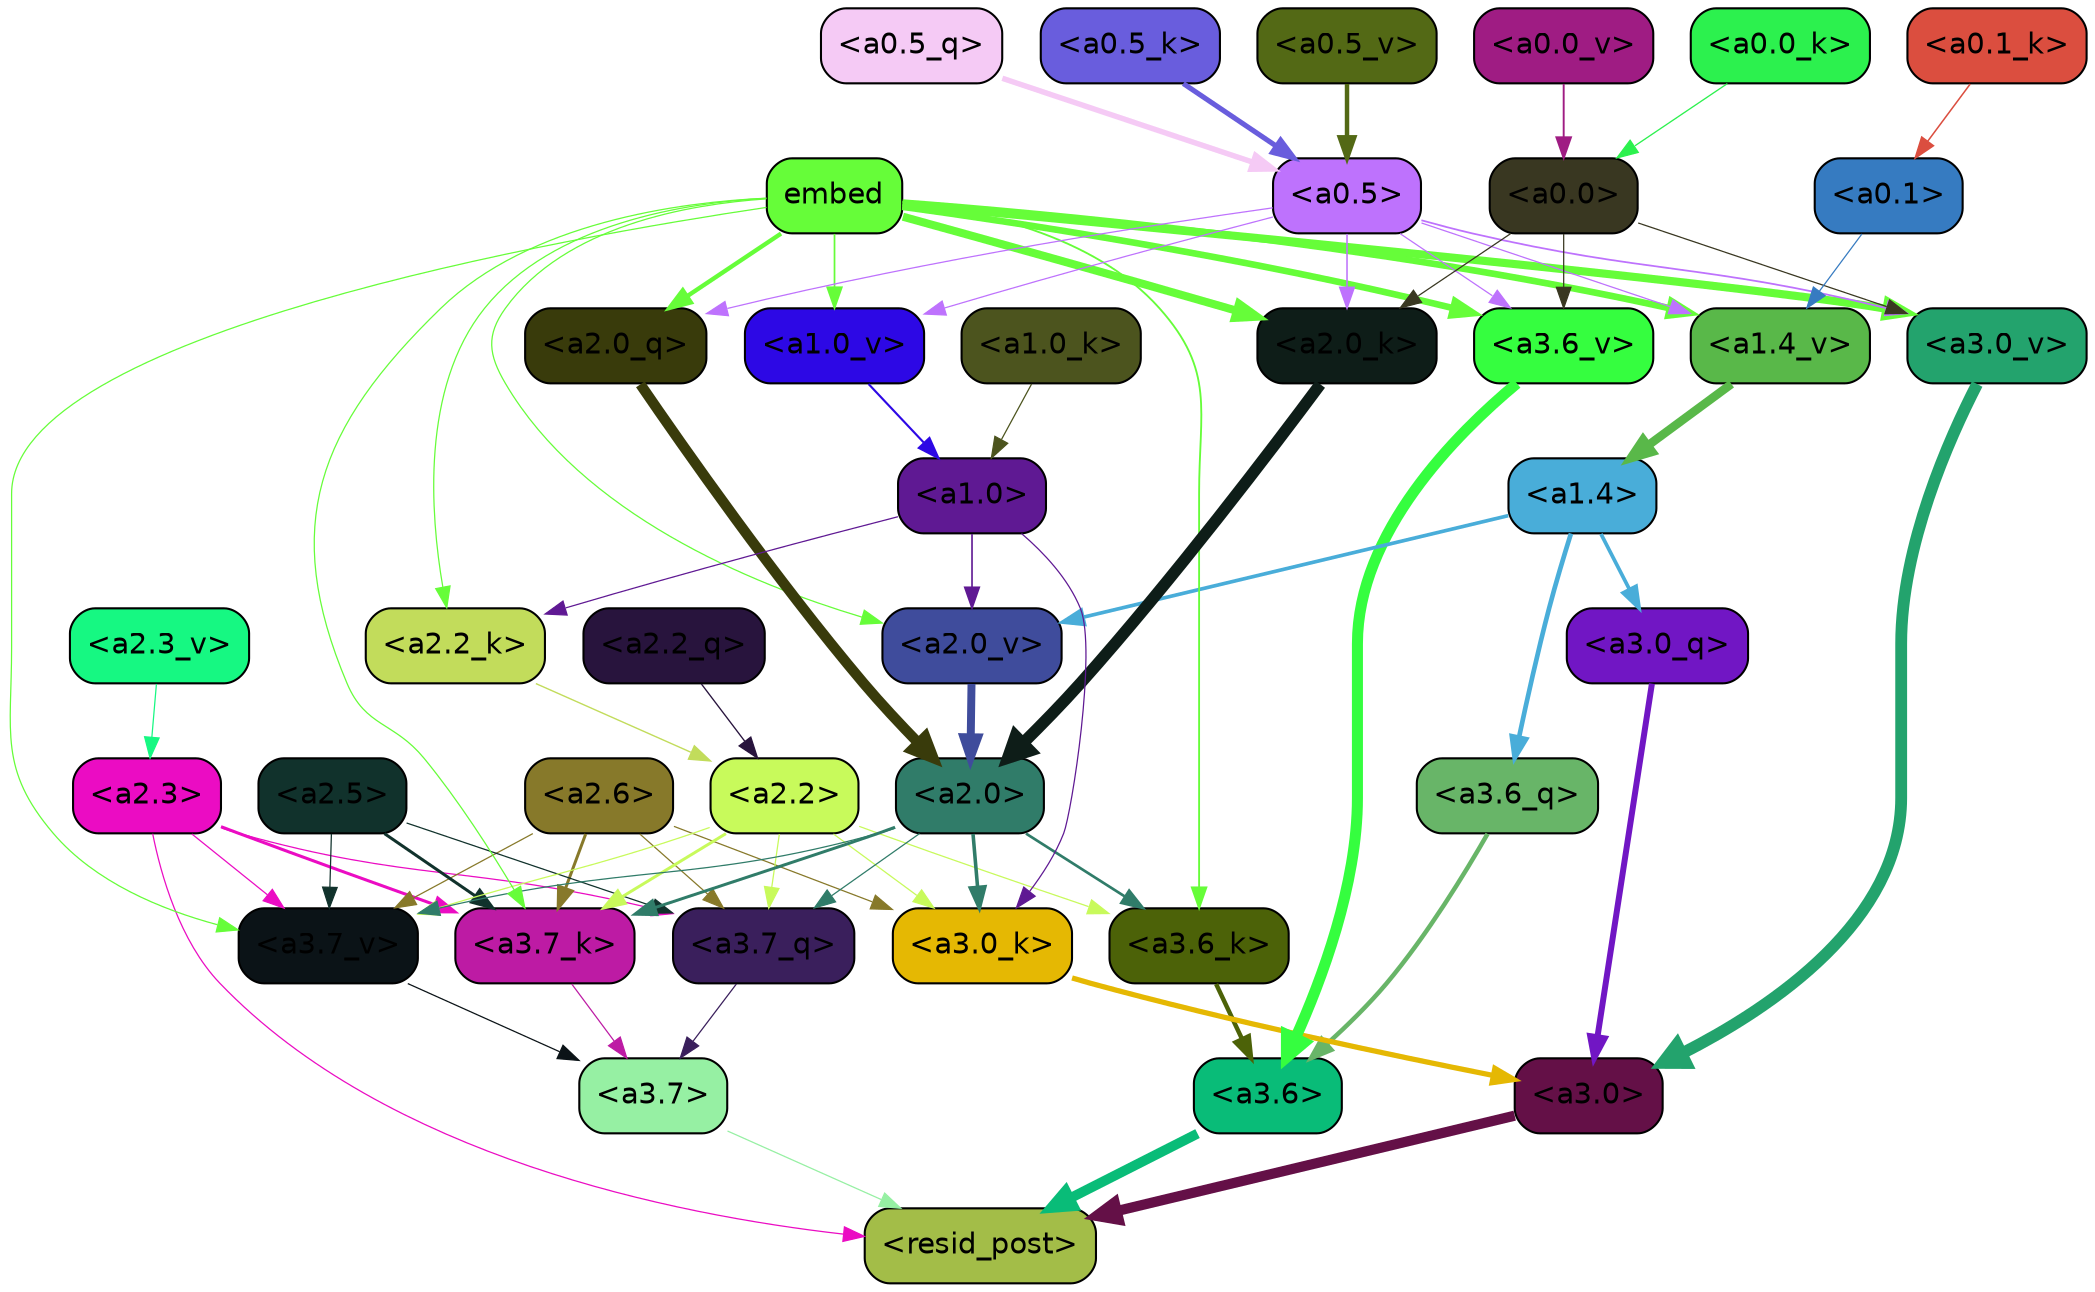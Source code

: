 strict digraph "" {
	graph [bgcolor=transparent,
		layout=dot,
		overlap=false,
		splines=true
	];
	"<a3.7>"	[color=black,
		fillcolor="#96f0a3",
		fontname=Helvetica,
		shape=box,
		style="filled, rounded"];
	"<resid_post>"	[color=black,
		fillcolor="#a3bd48",
		fontname=Helvetica,
		shape=box,
		style="filled, rounded"];
	"<a3.7>" -> "<resid_post>"	[color="#96f0a3",
		penwidth=0.6];
	"<a3.6>"	[color=black,
		fillcolor="#09bc78",
		fontname=Helvetica,
		shape=box,
		style="filled, rounded"];
	"<a3.6>" -> "<resid_post>"	[color="#09bc78",
		penwidth=4.746312499046326];
	"<a3.0>"	[color=black,
		fillcolor="#641047",
		fontname=Helvetica,
		shape=box,
		style="filled, rounded"];
	"<a3.0>" -> "<resid_post>"	[color="#641047",
		penwidth=4.896343111991882];
	"<a2.3>"	[color=black,
		fillcolor="#eb0cc3",
		fontname=Helvetica,
		shape=box,
		style="filled, rounded"];
	"<a2.3>" -> "<resid_post>"	[color="#eb0cc3",
		penwidth=0.6];
	"<a3.7_q>"	[color=black,
		fillcolor="#3a1f5c",
		fontname=Helvetica,
		shape=box,
		style="filled, rounded"];
	"<a2.3>" -> "<a3.7_q>"	[color="#eb0cc3",
		penwidth=0.6];
	"<a3.7_k>"	[color=black,
		fillcolor="#bd1ba4",
		fontname=Helvetica,
		shape=box,
		style="filled, rounded"];
	"<a2.3>" -> "<a3.7_k>"	[color="#eb0cc3",
		penwidth=1.467104621231556];
	"<a3.7_v>"	[color=black,
		fillcolor="#0b1317",
		fontname=Helvetica,
		shape=box,
		style="filled, rounded"];
	"<a2.3>" -> "<a3.7_v>"	[color="#eb0cc3",
		penwidth=0.6];
	"<a3.7_q>" -> "<a3.7>"	[color="#3a1f5c",
		penwidth=0.6];
	"<a3.6_q>"	[color=black,
		fillcolor="#68b568",
		fontname=Helvetica,
		shape=box,
		style="filled, rounded"];
	"<a3.6_q>" -> "<a3.6>"	[color="#68b568",
		penwidth=2.160832464694977];
	"<a3.0_q>"	[color=black,
		fillcolor="#7116c4",
		fontname=Helvetica,
		shape=box,
		style="filled, rounded"];
	"<a3.0_q>" -> "<a3.0>"	[color="#7116c4",
		penwidth=2.870753765106201];
	"<a3.7_k>" -> "<a3.7>"	[color="#bd1ba4",
		penwidth=0.6];
	"<a3.6_k>"	[color=black,
		fillcolor="#4c6208",
		fontname=Helvetica,
		shape=box,
		style="filled, rounded"];
	"<a3.6_k>" -> "<a3.6>"	[color="#4c6208",
		penwidth=2.13908451795578];
	"<a3.0_k>"	[color=black,
		fillcolor="#e5b803",
		fontname=Helvetica,
		shape=box,
		style="filled, rounded"];
	"<a3.0_k>" -> "<a3.0>"	[color="#e5b803",
		penwidth=2.520303964614868];
	"<a3.7_v>" -> "<a3.7>"	[color="#0b1317",
		penwidth=0.6];
	"<a3.6_v>"	[color=black,
		fillcolor="#35fe3f",
		fontname=Helvetica,
		shape=box,
		style="filled, rounded"];
	"<a3.6_v>" -> "<a3.6>"	[color="#35fe3f",
		penwidth=5.297133803367615];
	"<a3.0_v>"	[color=black,
		fillcolor="#23a36d",
		fontname=Helvetica,
		shape=box,
		style="filled, rounded"];
	"<a3.0_v>" -> "<a3.0>"	[color="#23a36d",
		penwidth=5.680712580680847];
	"<a2.6>"	[color=black,
		fillcolor="#87792a",
		fontname=Helvetica,
		shape=box,
		style="filled, rounded"];
	"<a2.6>" -> "<a3.7_q>"	[color="#87792a",
		penwidth=0.6];
	"<a2.6>" -> "<a3.7_k>"	[color="#87792a",
		penwidth=1.4453159049153328];
	"<a2.6>" -> "<a3.0_k>"	[color="#87792a",
		penwidth=0.6];
	"<a2.6>" -> "<a3.7_v>"	[color="#87792a",
		penwidth=0.6];
	"<a2.5>"	[color=black,
		fillcolor="#11322c",
		fontname=Helvetica,
		shape=box,
		style="filled, rounded"];
	"<a2.5>" -> "<a3.7_q>"	[color="#11322c",
		penwidth=0.6];
	"<a2.5>" -> "<a3.7_k>"	[color="#11322c",
		penwidth=1.4526091292500496];
	"<a2.5>" -> "<a3.7_v>"	[color="#11322c",
		penwidth=0.6];
	"<a2.2>"	[color=black,
		fillcolor="#c8fa5b",
		fontname=Helvetica,
		shape=box,
		style="filled, rounded"];
	"<a2.2>" -> "<a3.7_q>"	[color="#c8fa5b",
		penwidth=0.6];
	"<a2.2>" -> "<a3.7_k>"	[color="#c8fa5b",
		penwidth=1.4310357049107552];
	"<a2.2>" -> "<a3.6_k>"	[color="#c8fa5b",
		penwidth=0.6];
	"<a2.2>" -> "<a3.0_k>"	[color="#c8fa5b",
		penwidth=0.6];
	"<a2.2>" -> "<a3.7_v>"	[color="#c8fa5b",
		penwidth=0.6];
	"<a2.0>"	[color=black,
		fillcolor="#307c69",
		fontname=Helvetica,
		shape=box,
		style="filled, rounded"];
	"<a2.0>" -> "<a3.7_q>"	[color="#307c69",
		penwidth=0.6];
	"<a2.0>" -> "<a3.7_k>"	[color="#307c69",
		penwidth=1.4314699843525887];
	"<a2.0>" -> "<a3.6_k>"	[color="#307c69",
		penwidth=1.2950235605239868];
	"<a2.0>" -> "<a3.0_k>"	[color="#307c69",
		penwidth=1.712992787361145];
	"<a2.0>" -> "<a3.7_v>"	[color="#307c69",
		penwidth=0.6];
	"<a1.4>"	[color=black,
		fillcolor="#49add9",
		fontname=Helvetica,
		shape=box,
		style="filled, rounded"];
	"<a1.4>" -> "<a3.6_q>"	[color="#49add9",
		penwidth=2.242796540260315];
	"<a1.4>" -> "<a3.0_q>"	[color="#49add9",
		penwidth=1.7808996737003326];
	"<a2.0_v>"	[color=black,
		fillcolor="#3f4c9c",
		fontname=Helvetica,
		shape=box,
		style="filled, rounded"];
	"<a1.4>" -> "<a2.0_v>"	[color="#49add9",
		penwidth=1.7603429555892944];
	embed	[color=black,
		fillcolor="#66fd39",
		fontname=Helvetica,
		shape=box,
		style="filled, rounded"];
	embed -> "<a3.7_k>"	[color="#66fd39",
		penwidth=0.6];
	embed -> "<a3.6_k>"	[color="#66fd39",
		penwidth=0.891706109046936];
	embed -> "<a3.7_v>"	[color="#66fd39",
		penwidth=0.6];
	embed -> "<a3.6_v>"	[color="#66fd39",
		penwidth=3.1766927242279053];
	embed -> "<a3.0_v>"	[color="#66fd39",
		penwidth=3.9005755856633186];
	"<a2.0_q>"	[color=black,
		fillcolor="#393b0b",
		fontname=Helvetica,
		shape=box,
		style="filled, rounded"];
	embed -> "<a2.0_q>"	[color="#66fd39",
		penwidth=2.0810389518737793];
	"<a2.2_k>"	[color=black,
		fillcolor="#c2dc5b",
		fontname=Helvetica,
		shape=box,
		style="filled, rounded"];
	embed -> "<a2.2_k>"	[color="#66fd39",
		penwidth=0.6];
	"<a2.0_k>"	[color=black,
		fillcolor="#0e1d18",
		fontname=Helvetica,
		shape=box,
		style="filled, rounded"];
	embed -> "<a2.0_k>"	[color="#66fd39",
		penwidth=3.8915770053863525];
	embed -> "<a2.0_v>"	[color="#66fd39",
		penwidth=0.6];
	"<a1.4_v>"	[color=black,
		fillcolor="#59b849",
		fontname=Helvetica,
		shape=box,
		style="filled, rounded"];
	embed -> "<a1.4_v>"	[color="#66fd39",
		penwidth=3.201367974281311];
	"<a1.0_v>"	[color=black,
		fillcolor="#2d08e5",
		fontname=Helvetica,
		shape=box,
		style="filled, rounded"];
	embed -> "<a1.0_v>"	[color="#66fd39",
		penwidth=0.8298318386077881];
	"<a1.0>"	[color=black,
		fillcolor="#5f1993",
		fontname=Helvetica,
		shape=box,
		style="filled, rounded"];
	"<a1.0>" -> "<a3.0_k>"	[color="#5f1993",
		penwidth=0.6];
	"<a1.0>" -> "<a2.2_k>"	[color="#5f1993",
		penwidth=0.6];
	"<a1.0>" -> "<a2.0_v>"	[color="#5f1993",
		penwidth=0.7897878289222717];
	"<a0.5>"	[color=black,
		fillcolor="#be72fd",
		fontname=Helvetica,
		shape=box,
		style="filled, rounded"];
	"<a0.5>" -> "<a3.6_v>"	[color="#be72fd",
		penwidth=0.6];
	"<a0.5>" -> "<a3.0_v>"	[color="#be72fd",
		penwidth=0.8493617177009583];
	"<a0.5>" -> "<a2.0_q>"	[color="#be72fd",
		penwidth=0.6];
	"<a0.5>" -> "<a2.0_k>"	[color="#be72fd",
		penwidth=0.7482255101203918];
	"<a0.5>" -> "<a1.4_v>"	[color="#be72fd",
		penwidth=0.6];
	"<a0.5>" -> "<a1.0_v>"	[color="#be72fd",
		penwidth=0.6];
	"<a0.0>"	[color=black,
		fillcolor="#393721",
		fontname=Helvetica,
		shape=box,
		style="filled, rounded"];
	"<a0.0>" -> "<a3.6_v>"	[color="#393721",
		penwidth=0.6];
	"<a0.0>" -> "<a3.0_v>"	[color="#393721",
		penwidth=0.6];
	"<a0.0>" -> "<a2.0_k>"	[color="#393721",
		penwidth=0.6];
	"<a2.2_q>"	[color=black,
		fillcolor="#28143d",
		fontname=Helvetica,
		shape=box,
		style="filled, rounded"];
	"<a2.2_q>" -> "<a2.2>"	[color="#28143d",
		penwidth=0.6449352353811264];
	"<a2.0_q>" -> "<a2.0>"	[color="#393b0b",
		penwidth=5.017253503203392];
	"<a2.2_k>" -> "<a2.2>"	[color="#c2dc5b",
		penwidth=0.6690489649772644];
	"<a2.0_k>" -> "<a2.0>"	[color="#0e1d18",
		penwidth=5.656688302755356];
	"<a2.3_v>"	[color=black,
		fillcolor="#16f882",
		fontname=Helvetica,
		shape=box,
		style="filled, rounded"];
	"<a2.3_v>" -> "<a2.3>"	[color="#16f882",
		penwidth=0.6];
	"<a2.0_v>" -> "<a2.0>"	[color="#3f4c9c",
		penwidth=3.8170836865901947];
	"<a1.0_k>"	[color=black,
		fillcolor="#4c541e",
		fontname=Helvetica,
		shape=box,
		style="filled, rounded"];
	"<a1.0_k>" -> "<a1.0>"	[color="#4c541e",
		penwidth=0.6];
	"<a1.4_v>" -> "<a1.4>"	[color="#59b849",
		penwidth=4.140247106552124];
	"<a1.0_v>" -> "<a1.0>"	[color="#2d08e5",
		penwidth=1.020309567451477];
	"<a0.1>"	[color=black,
		fillcolor="#367bc1",
		fontname=Helvetica,
		shape=box,
		style="filled, rounded"];
	"<a0.1>" -> "<a1.4_v>"	[color="#367bc1",
		penwidth=0.6];
	"<a0.5_q>"	[color=black,
		fillcolor="#f5caf5",
		fontname=Helvetica,
		shape=box,
		style="filled, rounded"];
	"<a0.5_q>" -> "<a0.5>"	[color="#f5caf5",
		penwidth=2.6191927194595337];
	"<a0.5_k>"	[color=black,
		fillcolor="#695ddd",
		fontname=Helvetica,
		shape=box,
		style="filled, rounded"];
	"<a0.5_k>" -> "<a0.5>"	[color="#695ddd",
		penwidth=2.463372588157654];
	"<a0.1_k>"	[color=black,
		fillcolor="#db4e3f",
		fontname=Helvetica,
		shape=box,
		style="filled, rounded"];
	"<a0.1_k>" -> "<a0.1>"	[color="#db4e3f",
		penwidth=0.7361900806427002];
	"<a0.0_k>"	[color=black,
		fillcolor="#2cf14e",
		fontname=Helvetica,
		shape=box,
		style="filled, rounded"];
	"<a0.0_k>" -> "<a0.0>"	[color="#2cf14e",
		penwidth=0.6284329891204834];
	"<a0.5_v>"	[color=black,
		fillcolor="#536915",
		fontname=Helvetica,
		shape=box,
		style="filled, rounded"];
	"<a0.5_v>" -> "<a0.5>"	[color="#536915",
		penwidth=2.1396186351776123];
	"<a0.0_v>"	[color=black,
		fillcolor="#9f1c83",
		fontname=Helvetica,
		shape=box,
		style="filled, rounded"];
	"<a0.0_v>" -> "<a0.0>"	[color="#9f1c83",
		penwidth=0.9198480844497681];
}
